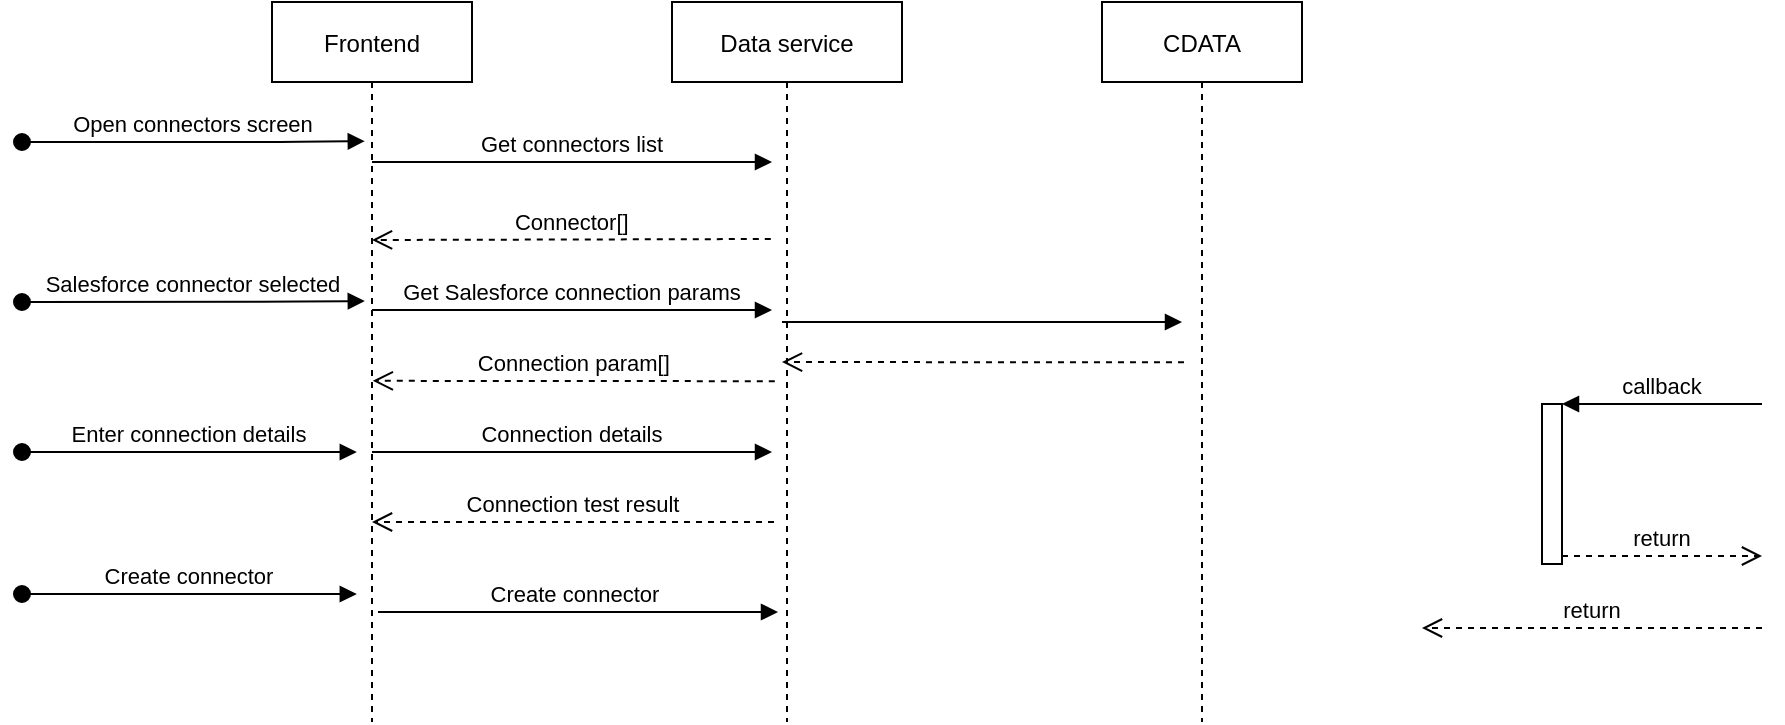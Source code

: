 <mxfile version="15.5.6" type="github">
  <diagram id="kgpKYQtTHZ0yAKxKKP6v" name="Page-1">
    <mxGraphModel dx="1878" dy="939" grid="1" gridSize="10" guides="1" tooltips="1" connect="1" arrows="1" fold="1" page="1" pageScale="1" pageWidth="850" pageHeight="1100" math="0" shadow="0">
      <root>
        <mxCell id="0" />
        <mxCell id="1" parent="0" />
        <mxCell id="3nuBFxr9cyL0pnOWT2aG-1" value="Frontend" style="shape=umlLifeline;perimeter=lifelinePerimeter;container=1;collapsible=0;recursiveResize=0;rounded=0;shadow=0;strokeWidth=1;" parent="1" vertex="1">
          <mxGeometry x="185" y="80" width="100" height="360" as="geometry" />
        </mxCell>
        <mxCell id="3nuBFxr9cyL0pnOWT2aG-4" value="" style="points=[];perimeter=orthogonalPerimeter;rounded=0;shadow=0;strokeWidth=1;" parent="3nuBFxr9cyL0pnOWT2aG-1" vertex="1">
          <mxGeometry x="635" y="201" width="10" height="80" as="geometry" />
        </mxCell>
        <mxCell id="3nuBFxr9cyL0pnOWT2aG-5" value="Data service" style="shape=umlLifeline;perimeter=lifelinePerimeter;container=1;collapsible=0;recursiveResize=0;rounded=0;shadow=0;strokeWidth=1;" parent="1" vertex="1">
          <mxGeometry x="385" y="80" width="115" height="360" as="geometry" />
        </mxCell>
        <mxCell id="dnAo3SwQJWSGa_DGvsRw-8" value="Connection test result" style="verticalAlign=bottom;endArrow=open;dashed=1;endSize=8;shadow=0;strokeWidth=1;entryX=0.504;entryY=0.632;entryDx=0;entryDy=0;entryPerimeter=0;exitX=0.514;exitY=0.632;exitDx=0;exitDy=0;exitPerimeter=0;" edge="1" parent="3nuBFxr9cyL0pnOWT2aG-5">
          <mxGeometry relative="1" as="geometry">
            <mxPoint x="-150.0" y="260" as="targetPoint" />
            <mxPoint x="51.0" y="260" as="sourcePoint" />
          </mxGeometry>
        </mxCell>
        <mxCell id="3nuBFxr9cyL0pnOWT2aG-7" value="return" style="verticalAlign=bottom;endArrow=open;dashed=1;endSize=8;exitX=0;exitY=0.95;shadow=0;strokeWidth=1;" parent="1" edge="1">
          <mxGeometry relative="1" as="geometry">
            <mxPoint x="760" y="393.0" as="targetPoint" />
            <mxPoint x="930" y="393.0" as="sourcePoint" />
          </mxGeometry>
        </mxCell>
        <mxCell id="3nuBFxr9cyL0pnOWT2aG-8" value="Get connectors list" style="verticalAlign=bottom;endArrow=block;shadow=0;strokeWidth=1;" parent="1" edge="1">
          <mxGeometry relative="1" as="geometry">
            <mxPoint x="235" y="160.0" as="sourcePoint" />
            <mxPoint x="435" y="160" as="targetPoint" />
          </mxGeometry>
        </mxCell>
        <mxCell id="3nuBFxr9cyL0pnOWT2aG-9" value="callback" style="verticalAlign=bottom;endArrow=block;entryX=1;entryY=0;shadow=0;strokeWidth=1;" parent="1" target="3nuBFxr9cyL0pnOWT2aG-4" edge="1">
          <mxGeometry relative="1" as="geometry">
            <mxPoint x="930" y="281" as="sourcePoint" />
          </mxGeometry>
        </mxCell>
        <mxCell id="3nuBFxr9cyL0pnOWT2aG-10" value="return" style="verticalAlign=bottom;endArrow=open;dashed=1;endSize=8;exitX=1;exitY=0.95;shadow=0;strokeWidth=1;" parent="1" source="3nuBFxr9cyL0pnOWT2aG-4" edge="1">
          <mxGeometry relative="1" as="geometry">
            <mxPoint x="930" y="357" as="targetPoint" />
          </mxGeometry>
        </mxCell>
        <mxCell id="dnAo3SwQJWSGa_DGvsRw-1" value="Connector[]" style="verticalAlign=bottom;endArrow=open;dashed=1;endSize=8;exitX=0.494;exitY=0.395;shadow=0;strokeWidth=1;exitDx=0;exitDy=0;exitPerimeter=0;" edge="1" parent="1">
          <mxGeometry relative="1" as="geometry">
            <mxPoint x="235" y="199" as="targetPoint" />
            <mxPoint x="434.4" y="198.5" as="sourcePoint" />
          </mxGeometry>
        </mxCell>
        <mxCell id="3nuBFxr9cyL0pnOWT2aG-3" value="Open connectors screen" style="verticalAlign=bottom;startArrow=oval;endArrow=block;startSize=8;shadow=0;strokeWidth=1;entryX=0.524;entryY=0.232;entryDx=0;entryDy=0;entryPerimeter=0;" parent="1" edge="1">
          <mxGeometry relative="1" as="geometry">
            <mxPoint x="60" y="150" as="sourcePoint" />
            <mxPoint x="231.4" y="149.6" as="targetPoint" />
            <Array as="points">
              <mxPoint x="189" y="150" />
            </Array>
          </mxGeometry>
        </mxCell>
        <mxCell id="dnAo3SwQJWSGa_DGvsRw-3" value="Salesforce connector selected" style="verticalAlign=bottom;startArrow=oval;endArrow=block;startSize=8;shadow=0;strokeWidth=1;entryX=0.524;entryY=0.232;entryDx=0;entryDy=0;entryPerimeter=0;" edge="1" parent="1">
          <mxGeometry relative="1" as="geometry">
            <mxPoint x="60" y="230" as="sourcePoint" />
            <mxPoint x="231.4" y="229.5" as="targetPoint" />
            <Array as="points">
              <mxPoint x="189" y="229.9" />
            </Array>
          </mxGeometry>
        </mxCell>
        <mxCell id="dnAo3SwQJWSGa_DGvsRw-4" value="Get Salesforce connection params" style="verticalAlign=bottom;endArrow=block;shadow=0;strokeWidth=1;" edge="1" parent="1">
          <mxGeometry relative="1" as="geometry">
            <mxPoint x="235" y="234" as="sourcePoint" />
            <mxPoint x="435" y="234" as="targetPoint" />
          </mxGeometry>
        </mxCell>
        <mxCell id="dnAo3SwQJWSGa_DGvsRw-5" value="Connection param[]" style="verticalAlign=bottom;endArrow=open;dashed=1;endSize=8;shadow=0;strokeWidth=1;entryX=0.504;entryY=0.451;entryDx=0;entryDy=0;entryPerimeter=0;exitX=0.514;exitY=0.632;exitDx=0;exitDy=0;exitPerimeter=0;" edge="1" parent="1">
          <mxGeometry relative="1" as="geometry">
            <mxPoint x="235.4" y="269.42" as="targetPoint" />
            <mxPoint x="436.4" y="269.6" as="sourcePoint" />
          </mxGeometry>
        </mxCell>
        <mxCell id="dnAo3SwQJWSGa_DGvsRw-6" value="Enter connection details" style="verticalAlign=bottom;startArrow=oval;endArrow=block;startSize=8;shadow=0;strokeWidth=1;entryX=0.524;entryY=0.232;entryDx=0;entryDy=0;entryPerimeter=0;" edge="1" parent="1">
          <mxGeometry relative="1" as="geometry">
            <mxPoint x="60" y="305" as="sourcePoint" />
            <mxPoint x="227.4" y="305" as="targetPoint" />
            <Array as="points" />
          </mxGeometry>
        </mxCell>
        <mxCell id="dnAo3SwQJWSGa_DGvsRw-7" value="Connection details" style="verticalAlign=bottom;endArrow=block;shadow=0;strokeWidth=1;" edge="1" parent="1">
          <mxGeometry relative="1" as="geometry">
            <mxPoint x="235" y="305" as="sourcePoint" />
            <mxPoint x="435" y="305" as="targetPoint" />
          </mxGeometry>
        </mxCell>
        <mxCell id="dnAo3SwQJWSGa_DGvsRw-9" value="Create connector" style="verticalAlign=bottom;startArrow=oval;endArrow=block;startSize=8;shadow=0;strokeWidth=1;entryX=0.524;entryY=0.232;entryDx=0;entryDy=0;entryPerimeter=0;" edge="1" parent="1">
          <mxGeometry relative="1" as="geometry">
            <mxPoint x="60" y="376" as="sourcePoint" />
            <mxPoint x="227.4" y="376" as="targetPoint" />
            <Array as="points" />
          </mxGeometry>
        </mxCell>
        <mxCell id="dnAo3SwQJWSGa_DGvsRw-10" value="Create connector " style="verticalAlign=bottom;endArrow=block;shadow=0;strokeWidth=1;" edge="1" parent="1">
          <mxGeometry relative="1" as="geometry">
            <mxPoint x="238" y="385" as="sourcePoint" />
            <mxPoint x="438" y="385" as="targetPoint" />
          </mxGeometry>
        </mxCell>
        <mxCell id="dnAo3SwQJWSGa_DGvsRw-11" value="CDATA" style="shape=umlLifeline;perimeter=lifelinePerimeter;container=1;collapsible=0;recursiveResize=0;rounded=0;shadow=0;strokeWidth=1;" vertex="1" parent="1">
          <mxGeometry x="600" y="80" width="100" height="360" as="geometry" />
        </mxCell>
        <mxCell id="dnAo3SwQJWSGa_DGvsRw-13" value=" " style="verticalAlign=bottom;endArrow=block;shadow=0;strokeWidth=1;" edge="1" parent="1">
          <mxGeometry relative="1" as="geometry">
            <mxPoint x="440" y="240" as="sourcePoint" />
            <mxPoint x="640" y="240" as="targetPoint" />
          </mxGeometry>
        </mxCell>
        <mxCell id="dnAo3SwQJWSGa_DGvsRw-14" value=" " style="verticalAlign=bottom;endArrow=open;dashed=1;endSize=8;shadow=0;strokeWidth=1;entryX=0.504;entryY=0.451;entryDx=0;entryDy=0;entryPerimeter=0;exitX=0.514;exitY=0.632;exitDx=0;exitDy=0;exitPerimeter=0;" edge="1" parent="1">
          <mxGeometry relative="1" as="geometry">
            <mxPoint x="440.0" y="260.0" as="targetPoint" />
            <mxPoint x="641.0" y="260.18" as="sourcePoint" />
          </mxGeometry>
        </mxCell>
      </root>
    </mxGraphModel>
  </diagram>
</mxfile>
